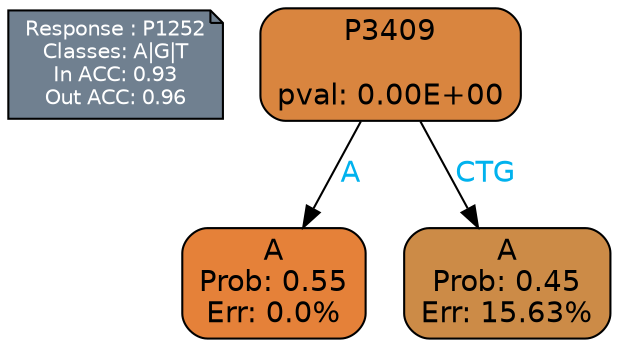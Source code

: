 digraph Tree {
node [shape=box, style="filled, rounded", color="black", fontname=helvetica] ;
graph [ranksep=equally, splines=polylines, bgcolor=transparent, dpi=600] ;
edge [fontname=helvetica] ;
LEGEND [label="Response : P1252
Classes: A|G|T
In ACC: 0.93
Out ACC: 0.96
",shape=note,align=left,style=filled,fillcolor="slategray",fontcolor="white",fontsize=10];1 [label="P3409

pval: 0.00E+00", fillcolor="#d9853f"] ;
2 [label="A
Prob: 0.55
Err: 0.0%", fillcolor="#e58139"] ;
3 [label="A
Prob: 0.45
Err: 15.63%", fillcolor="#cc8b47"] ;
1 -> 2 [label="A",fontcolor=deepskyblue2] ;
1 -> 3 [label="CTG",fontcolor=deepskyblue2] ;
{rank = same; 2;3;}{rank = same; LEGEND;1;}}